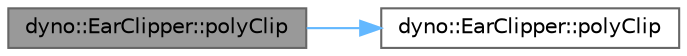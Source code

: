 digraph "dyno::EarClipper::polyClip"
{
 // LATEX_PDF_SIZE
  bgcolor="transparent";
  edge [fontname=Helvetica,fontsize=10,labelfontname=Helvetica,labelfontsize=10];
  node [fontname=Helvetica,fontsize=10,shape=box,height=0.2,width=0.4];
  rankdir="LR";
  Node1 [id="Node000001",label="dyno::EarClipper::polyClip",height=0.2,width=0.4,color="gray40", fillcolor="grey60", style="filled", fontcolor="black",tooltip=" "];
  Node1 -> Node2 [id="edge1_Node000001_Node000002",color="steelblue1",style="solid",tooltip=" "];
  Node2 [id="Node000002",label="dyno::EarClipper::polyClip",height=0.2,width=0.4,color="grey40", fillcolor="white", style="filled",URL="$classdyno_1_1_ear_clipper.html#ace41115514ab2b441e97acd875a74408",tooltip=" "];
}
